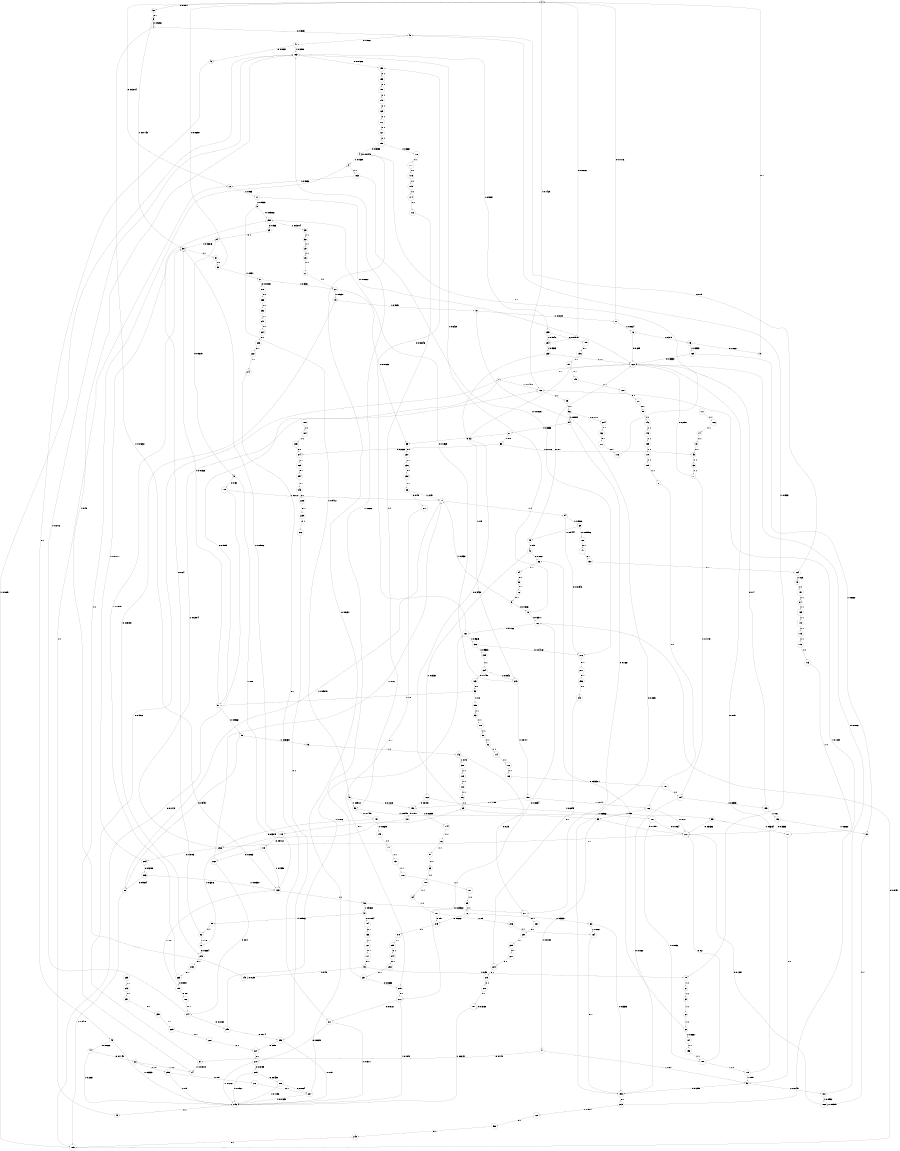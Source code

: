 digraph "ch1_random_short_L17" {
size = "6,8.5";
ratio = "fill";
node [shape = circle];
node [fontsize = 24];
edge [fontsize = 24];
0 -> 92 [label = "0: 0.8571   "];
0 -> 126 [label = "1: 0.1429   "];
1 -> 48 [label = "0: 0.9231   "];
1 -> 125 [label = "1: 0.07692  "];
2 -> 163 [label = "1: 1        "];
3 -> 238 [label = "0: 0.05882  "];
3 -> 40 [label = "1: 0.9412   "];
4 -> 4 [label = "0: 0.8475   "];
4 -> 2 [label = "1: 0.1525   "];
5 -> 10 [label = "0: 0.7368   "];
5 -> 77 [label = "1: 0.2632   "];
6 -> 1 [label = "0: 0.9286   "];
6 -> 38 [label = "1: 0.07143  "];
7 -> 91 [label = "0: 0.9859   "];
7 -> 126 [label = "1: 0.01408  "];
8 -> 0 [label = "0: 1        "];
9 -> 189 [label = "0: 0.92     "];
9 -> 125 [label = "1: 0.08     "];
10 -> 162 [label = "0: 0.3571   "];
10 -> 183 [label = "1: 0.6429   "];
11 -> 122 [label = "0: 0.06667  "];
11 -> 3 [label = "1: 0.9333   "];
12 -> 0 [label = "0: 0.03704  "];
12 -> 11 [label = "1: 0.963    "];
13 -> 12 [label = "1: 1        "];
14 -> 2 [label = "1: 1        "];
15 -> 8 [label = "0: 0.6667   "];
15 -> 169 [label = "1: 0.3333   "];
16 -> 122 [label = "0: 0.625    "];
16 -> 15 [label = "1: 0.375    "];
17 -> 0 [label = "0: 0.1176   "];
17 -> 16 [label = "1: 0.8824   "];
18 -> 153 [label = "0: 0.2381   "];
18 -> 17 [label = "1: 0.7619   "];
19 -> 279 [label = "0: 0.09091  "];
19 -> 18 [label = "1: 0.9091   "];
20 -> 35 [label = "0: 0.07692  "];
20 -> 19 [label = "1: 0.9231   "];
21 -> 20 [label = "1: 1        "];
22 -> 259 [label = "0: 0.8      "];
22 -> 14 [label = "1: 0.2      "];
23 -> 217 [label = "0: 0.75     "];
23 -> 77 [label = "1: 0.25     "];
24 -> 9 [label = "0: 0.9615   "];
24 -> 38 [label = "1: 0.03846  "];
25 -> 24 [label = "0: 1        "];
26 -> 5 [label = "0: 1        "];
27 -> 278 [label = "0: 0.07692  "];
27 -> 20 [label = "1: 0.9231   "];
28 -> 21 [label = "1: 1        "];
29 -> 28 [label = "1: 1        "];
30 -> 0 [label = "0: 0.06897  "];
30 -> 27 [label = "1: 0.931    "];
31 -> 30 [label = "1: 1        "];
32 -> 29 [label = "1: 1        "];
33 -> 26 [label = "0: 1        "];
34 -> 33 [label = "0: 1        "];
35 -> 237 [label = "0: 1        "];
36 -> 34 [label = "0: 1        "];
37 -> 7 [label = "0: 0.9512   "];
37 -> 14 [label = "1: 0.04878  "];
38 -> 31 [label = "1: 1        "];
39 -> 32 [label = "1: 1        "];
40 -> 152 [label = "0: 0.1028   "];
40 -> 56 [label = "1: 0.8972   "];
41 -> 37 [label = "0: 0.179    "];
41 -> 57 [label = "1: 0.821    "];
42 -> 36 [label = "0: 0.2667   "];
42 -> 182 [label = "1: 0.7333   "];
43 -> 83 [label = "1: 1        "];
44 -> 22 [label = "0: 0.7143   "];
44 -> 246 [label = "1: 0.2857   "];
45 -> 44 [label = "0: 0.6667   "];
45 -> 246 [label = "1: 0.3333   "];
46 -> 45 [label = "0: 1        "];
47 -> 46 [label = "0: 0.7692   "];
47 -> 183 [label = "1: 0.2308   "];
48 -> 47 [label = "0: 0.8667   "];
48 -> 78 [label = "1: 0.1333   "];
49 -> 122 [label = "0: 0.1      "];
49 -> 42 [label = "1: 0.9      "];
50 -> 61 [label = "1: 1        "];
51 -> 63 [label = "1: 1        "];
52 -> 62 [label = "1: 1        "];
53 -> 170 [label = "1: 1        "];
54 -> 276 [label = "0: 0.01942  "];
54 -> 65 [label = "1: 0.9806   "];
55 -> 272 [label = "0: 0.1597   "];
55 -> 41 [label = "1: 0.8403   "];
56 -> 157 [label = "0: 0.1455   "];
56 -> 55 [label = "1: 0.8545   "];
57 -> 153 [label = "0: 0.1255   "];
57 -> 167 [label = "1: 0.8745   "];
58 -> 274 [label = "0: 0.2222   "];
58 -> 43 [label = "1: 0.7778   "];
59 -> 272 [label = "0: 0.3636   "];
59 -> 171 [label = "1: 0.6364   "];
60 -> 36 [label = "0: 0.3333   "];
60 -> 104 [label = "1: 0.6667   "];
61 -> 114 [label = "1: 1        "];
62 -> 60 [label = "1: 1        "];
63 -> 100 [label = "1: 1        "];
64 -> 165 [label = "1: 1        "];
65 -> 160 [label = "0: 0.05556  "];
65 -> 49 [label = "1: 0.9444   "];
66 -> 51 [label = "1: 1        "];
67 -> 52 [label = "1: 1        "];
68 -> 153 [label = "0: 0.3333   "];
68 -> 164 [label = "1: 0.6667   "];
69 -> 122 [label = "0: 0.3438   "];
69 -> 59 [label = "1: 0.6562   "];
70 -> 279 [label = "0: 0.3684   "];
70 -> 69 [label = "1: 0.6316   "];
71 -> 122 [label = "0: 0.2857   "];
71 -> 194 [label = "1: 0.7143   "];
72 -> 275 [label = "0: 0.6667   "];
72 -> 68 [label = "1: 0.3333   "];
73 -> 43 [label = "1: 1        "];
74 -> 73 [label = "1: 1        "];
75 -> 88 [label = "0: 0.9437   "];
75 -> 76 [label = "1: 0.05634  "];
76 -> 142 [label = "1: 1        "];
77 -> 54 [label = "1: 1        "];
78 -> 67 [label = "1: 1        "];
79 -> 191 [label = "1: 1        "];
80 -> 168 [label = "1: 1        "];
81 -> 35 [label = "0: 0.2      "];
81 -> 58 [label = "1: 0.8      "];
82 -> 238 [label = "0: 0.24     "];
82 -> 70 [label = "1: 0.76     "];
83 -> 71 [label = "1: 1        "];
84 -> 107 [label = "1: 1        "];
85 -> 72 [label = "1: 1        "];
86 -> 69 [label = "1: 1        "];
87 -> 166 [label = "1: 1        "];
88 -> 185 [label = "0: 0.9415   "];
88 -> 77 [label = "1: 0.05848  "];
89 -> 146 [label = "1: 1        "];
90 -> 249 [label = "0: 0.75     "];
90 -> 78 [label = "1: 0.25     "];
91 -> 75 [label = "0: 0.9868   "];
91 -> 38 [label = "1: 0.01325  "];
92 -> 6 [label = "0: 1        "];
93 -> 91 [label = "0: 0.8      "];
93 -> 195 [label = "1: 0.2      "];
94 -> 277 [label = "0: 0.1667   "];
94 -> 81 [label = "1: 0.8333   "];
95 -> 82 [label = "1: 1        "];
96 -> 204 [label = "0: 0.1111   "];
96 -> 94 [label = "1: 0.8889   "];
97 -> 154 [label = "0: 0.1034   "];
97 -> 95 [label = "1: 0.8966   "];
98 -> 277 [label = "0: 0.03922  "];
98 -> 97 [label = "1: 0.9608   "];
99 -> 96 [label = "1: 1        "];
100 -> 84 [label = "1: 1        "];
101 -> 85 [label = "1: 1        "];
102 -> 86 [label = "1: 1        "];
103 -> 197 [label = "1: 1        "];
104 -> 196 [label = "1: 1        "];
105 -> 87 [label = "1: 1        "];
106 -> 74 [label = "1: 1        "];
107 -> 275 [label = "0: 0.5      "];
107 -> 206 [label = "1: 0.5      "];
108 -> 101 [label = "1: 1        "];
109 -> 102 [label = "1: 1        "];
110 -> 105 [label = "1: 1        "];
111 -> 106 [label = "1: 1        "];
112 -> 103 [label = "1: 1        "];
113 -> 173 [label = "1: 1        "];
114 -> 112 [label = "1: 1        "];
115 -> 113 [label = "1: 1        "];
116 -> 4 [label = "0: 1        "];
117 -> 90 [label = "0: 1        "];
118 -> 262 [label = "0: 0.8065   "];
118 -> 125 [label = "1: 0.1935   "];
119 -> 118 [label = "0: 0.9412   "];
119 -> 38 [label = "1: 0.05882  "];
120 -> 250 [label = "0: 1        "];
121 -> 117 [label = "0: 1        "];
122 -> 7 [label = "0: 1        "];
123 -> 93 [label = "0: 1        "];
124 -> 48 [label = "0: 0.75     "];
124 -> 79 [label = "1: 0.25     "];
125 -> 98 [label = "1: 1        "];
126 -> 99 [label = "1: 1        "];
127 -> 198 [label = "0: 1        "];
128 -> 201 [label = "0: 1        "];
129 -> 202 [label = "0: 1        "];
130 -> 124 [label = "0: 1        "];
131 -> 119 [label = "0: 1        "];
132 -> 200 [label = "0: 1        "];
133 -> 121 [label = "0: 1        "];
134 -> 123 [label = "0: 0.1458   "];
134 -> 213 [label = "1: 0.8542   "];
135 -> 134 [label = "1: 1        "];
136 -> 276 [label = "0: 0.04167  "];
136 -> 135 [label = "1: 0.9583   "];
137 -> 108 [label = "1: 1        "];
138 -> 109 [label = "1: 1        "];
139 -> 110 [label = "1: 1        "];
140 -> 115 [label = "1: 1        "];
141 -> 137 [label = "1: 1        "];
142 -> 277 [label = "0: 0.25     "];
142 -> 138 [label = "1: 0.75     "];
143 -> 139 [label = "1: 1        "];
144 -> 66 [label = "1: 1        "];
145 -> 141 [label = "1: 1        "];
146 -> 143 [label = "1: 1        "];
147 -> 130 [label = "0: 1        "];
148 -> 129 [label = "0: 1        "];
149 -> 128 [label = "0: 1        "];
150 -> 148 [label = "0: 1        "];
151 -> 149 [label = "0: 1        "];
152 -> 131 [label = "0: 0.971    "];
152 -> 144 [label = "1: 0.02899  "];
153 -> 273 [label = "0: 1        "];
154 -> 133 [label = "0: 1        "];
155 -> 150 [label = "0: 1        "];
156 -> 151 [label = "0: 1        "];
157 -> 266 [label = "0: 0.9375   "];
157 -> 145 [label = "1: 0.0625   "];
158 -> 155 [label = "0: 1        "];
159 -> 156 [label = "0: 1        "];
160 -> 147 [label = "0: 1        "];
161 -> 158 [label = "0: 0.03846  "];
161 -> 136 [label = "1: 0.9615   "];
162 -> 212 [label = "0: 0.8834   "];
162 -> 161 [label = "1: 0.1166   "];
163 -> 276 [label = "0: 0.01681  "];
163 -> 12 [label = "1: 0.9832   "];
164 -> 153 [label = "0: 1        "];
165 -> 140 [label = "1: 1        "];
166 -> 272 [label = "0: 0.12     "];
166 -> 55 [label = "1: 0.88     "];
167 -> 122 [label = "0: 0.1068   "];
167 -> 168 [label = "1: 0.8932   "];
168 -> 272 [label = "0: 0.1691   "];
168 -> 168 [label = "1: 0.8309   "];
169 -> 122 [label = "0: 0.3333   "];
169 -> 80 [label = "1: 0.6667   "];
170 -> 50 [label = "1: 1        "];
171 -> 57 [label = "1: 1        "];
172 -> 56 [label = "1: 1        "];
173 -> 171 [label = "1: 1        "];
174 -> 172 [label = "1: 1        "];
175 -> 174 [label = "1: 1        "];
176 -> 175 [label = "1: 1        "];
177 -> 176 [label = "1: 1        "];
178 -> 177 [label = "1: 1        "];
179 -> 122 [label = "0: 0.05     "];
179 -> 57 [label = "1: 0.95     "];
180 -> 272 [label = "0: 0.2      "];
180 -> 179 [label = "1: 0.8      "];
181 -> 272 [label = "0: 0.1964   "];
181 -> 180 [label = "1: 0.8036   "];
182 -> 152 [label = "0: 0.3151   "];
182 -> 181 [label = "1: 0.6849   "];
183 -> 158 [label = "0: 0.01626  "];
183 -> 235 [label = "1: 0.9837   "];
184 -> 205 [label = "1: 1        "];
185 -> 162 [label = "0: 0.8191   "];
185 -> 183 [label = "1: 0.1809   "];
186 -> 247 [label = "0: 1        "];
187 -> 187 [label = "0: 0.3158   "];
187 -> 246 [label = "1: 0.6842   "];
188 -> 184 [label = "1: 1        "];
189 -> 185 [label = "0: 0.7273   "];
189 -> 77 [label = "1: 0.2727   "];
190 -> 152 [label = "0: 0.1159   "];
190 -> 166 [label = "1: 0.8841   "];
191 -> 64 [label = "1: 1        "];
192 -> 272 [label = "0: 0.3333   "];
192 -> 80 [label = "1: 0.6667   "];
193 -> 122 [label = "0: 0.4      "];
193 -> 192 [label = "1: 0.6      "];
194 -> 153 [label = "0: 0.1667   "];
194 -> 193 [label = "1: 0.8333   "];
195 -> 53 [label = "1: 1        "];
196 -> 180 [label = "1: 1        "];
197 -> 194 [label = "1: 1        "];
198 -> 4 [label = "0: 0.3333   "];
198 -> 178 [label = "1: 0.6667   "];
199 -> 186 [label = "0: 0.8      "];
199 -> 125 [label = "1: 0.2      "];
200 -> 116 [label = "0: 1        "];
201 -> 89 [label = "0: 1        "];
202 -> 127 [label = "0: 1        "];
203 -> 265 [label = "0: 1        "];
204 -> 132 [label = "0: 1        "];
205 -> 274 [label = "0: 1        "];
206 -> 164 [label = "1: 1        "];
207 -> 4 [label = "0: 0.9231   "];
207 -> 246 [label = "1: 0.07692  "];
208 -> 207 [label = "0: 0.8864   "];
208 -> 246 [label = "1: 0.1136   "];
209 -> 208 [label = "0: 0.8439   "];
209 -> 246 [label = "1: 0.1561   "];
210 -> 209 [label = "0: 0.8739   "];
210 -> 246 [label = "1: 0.1261   "];
211 -> 210 [label = "0: 0.8689   "];
211 -> 246 [label = "1: 0.1311   "];
212 -> 211 [label = "0: 0.8121   "];
212 -> 246 [label = "1: 0.1879   "];
213 -> 238 [label = "0: 0.1529   "];
213 -> 190 [label = "1: 0.8471   "];
214 -> 211 [label = "0: 1        "];
215 -> 212 [label = "0: 1        "];
216 -> 258 [label = "0: 1        "];
217 -> 215 [label = "0: 1        "];
218 -> 187 [label = "0: 1        "];
219 -> 218 [label = "0: 1        "];
220 -> 219 [label = "0: 1        "];
221 -> 220 [label = "0: 1        "];
222 -> 214 [label = "0: 1        "];
223 -> 222 [label = "0: 1        "];
224 -> 223 [label = "0: 1        "];
225 -> 216 [label = "0: 1        "];
226 -> 225 [label = "0: 1        "];
227 -> 210 [label = "0: 1        "];
228 -> 227 [label = "0: 1        "];
229 -> 228 [label = "0: 1        "];
230 -> 229 [label = "0: 1        "];
231 -> 230 [label = "0: 1        "];
232 -> 23 [label = "0: 1        "];
233 -> 122 [label = "0: 0.1      "];
233 -> 213 [label = "1: 0.9      "];
234 -> 0 [label = "0: 0.06767  "];
234 -> 233 [label = "1: 0.9323   "];
235 -> 159 [label = "0: 0.01515  "];
235 -> 234 [label = "1: 0.9848   "];
236 -> 232 [label = "0: 1        "];
237 -> 236 [label = "0: 1        "];
238 -> 25 [label = "0: 0.963    "];
238 -> 39 [label = "1: 0.03704  "];
239 -> 221 [label = "0: 1        "];
240 -> 220 [label = "0: 1        "];
241 -> 224 [label = "0: 1        "];
242 -> 231 [label = "0: 1        "];
243 -> 226 [label = "0: 1        "];
244 -> 260 [label = "0: 1        "];
245 -> 258 [label = "0: 0.814    "];
245 -> 161 [label = "1: 0.186    "];
246 -> 13 [label = "1: 1        "];
247 -> 245 [label = "0: 0.7288   "];
247 -> 183 [label = "1: 0.2712   "];
248 -> 185 [label = "0: 1        "];
249 -> 249 [label = "0: 0.25     "];
249 -> 183 [label = "1: 0.75     "];
250 -> 248 [label = "0: 1        "];
251 -> 239 [label = "0: 1        "];
252 -> 241 [label = "0: 1        "];
253 -> 242 [label = "0: 1        "];
254 -> 243 [label = "0: 1        "];
255 -> 244 [label = "0: 1        "];
256 -> 240 [label = "0: 1        "];
257 -> 215 [label = "0: 0.3333   "];
257 -> 183 [label = "1: 0.6667   "];
258 -> 227 [label = "0: 0.85     "];
258 -> 246 [label = "1: 0.15     "];
259 -> 261 [label = "0: 0.5      "];
259 -> 246 [label = "1: 0.5      "];
260 -> 257 [label = "0: 1        "];
261 -> 207 [label = "0: 1        "];
262 -> 247 [label = "0: 0.84     "];
262 -> 77 [label = "1: 0.16     "];
263 -> 88 [label = "0: 0.9304   "];
263 -> 125 [label = "1: 0.06957  "];
264 -> 263 [label = "0: 0.9283   "];
264 -> 38 [label = "1: 0.07171  "];
265 -> 199 [label = "0: 0.9091   "];
265 -> 38 [label = "1: 0.09091  "];
266 -> 264 [label = "0: 0.9703   "];
266 -> 126 [label = "1: 0.02974  "];
267 -> 251 [label = "0: 1        "];
268 -> 252 [label = "0: 1        "];
269 -> 254 [label = "0: 1        "];
270 -> 255 [label = "0: 1        "];
271 -> 256 [label = "0: 1        "];
272 -> 266 [label = "0: 1        "];
273 -> 120 [label = "0: 0.8571   "];
273 -> 126 [label = "1: 0.1429   "];
274 -> 269 [label = "0: 1        "];
275 -> 270 [label = "0: 1        "];
276 -> 271 [label = "0: 1        "];
277 -> 267 [label = "0: 1        "];
278 -> 268 [label = "0: 1        "];
279 -> 203 [label = "0: 1        "];
}